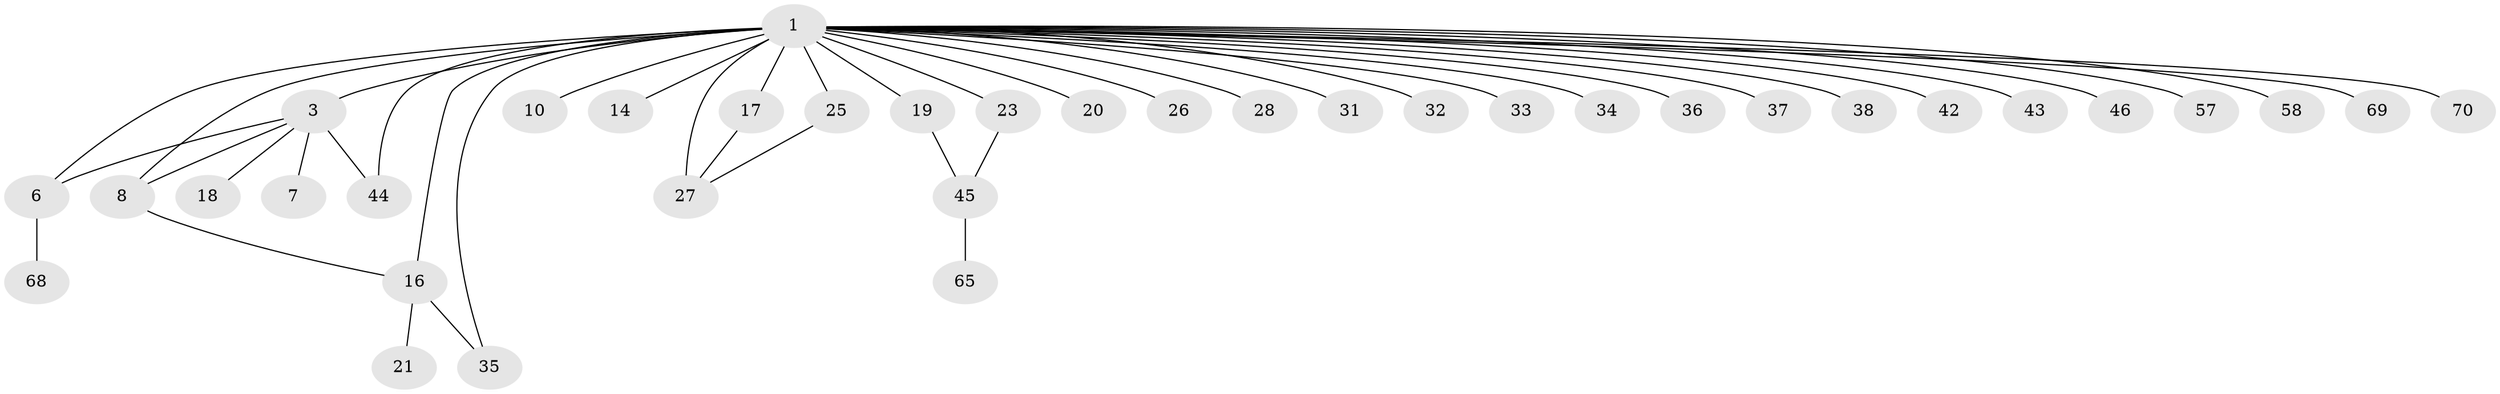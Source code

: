 // original degree distribution, {4: 0.08108108108108109, 11: 0.013513513513513514, 8: 0.013513513513513514, 35: 0.013513513513513514, 5: 0.02702702702702703, 2: 0.20270270270270271, 1: 0.47297297297297297, 14: 0.013513513513513514, 3: 0.14864864864864866, 6: 0.013513513513513514}
// Generated by graph-tools (version 1.1) at 2025/14/03/09/25 04:14:34]
// undirected, 37 vertices, 44 edges
graph export_dot {
graph [start="1"]
  node [color=gray90,style=filled];
  1 [super="+4+9+2+52"];
  3 [super="+12+22+13"];
  6 [super="+40"];
  7;
  8 [super="+59+24"];
  10;
  14;
  16;
  17 [super="+60"];
  18;
  19 [super="+50+39"];
  20 [super="+41"];
  21 [super="+48"];
  23 [super="+51"];
  25;
  26;
  27 [super="+49"];
  28;
  31 [super="+54+47"];
  32;
  33;
  34;
  35;
  36;
  37;
  38;
  42 [super="+67"];
  43;
  44 [super="+56"];
  45;
  46;
  57;
  58;
  65;
  68;
  69;
  70;
  1 -- 6;
  1 -- 8 [weight=4];
  1 -- 14;
  1 -- 17 [weight=2];
  1 -- 19;
  1 -- 20;
  1 -- 23 [weight=2];
  1 -- 25;
  1 -- 27 [weight=3];
  1 -- 28;
  1 -- 31;
  1 -- 32;
  1 -- 33;
  1 -- 34;
  1 -- 36;
  1 -- 37;
  1 -- 42 [weight=2];
  1 -- 44 [weight=2];
  1 -- 46;
  1 -- 57;
  1 -- 58;
  1 -- 69;
  1 -- 70;
  1 -- 35;
  1 -- 10;
  1 -- 43;
  1 -- 16;
  1 -- 3 [weight=6];
  1 -- 38;
  1 -- 26;
  3 -- 7;
  3 -- 44;
  3 -- 18;
  3 -- 8 [weight=2];
  3 -- 6;
  6 -- 68;
  8 -- 16;
  16 -- 21;
  16 -- 35;
  17 -- 27;
  19 -- 45;
  23 -- 45;
  25 -- 27;
  45 -- 65;
}
